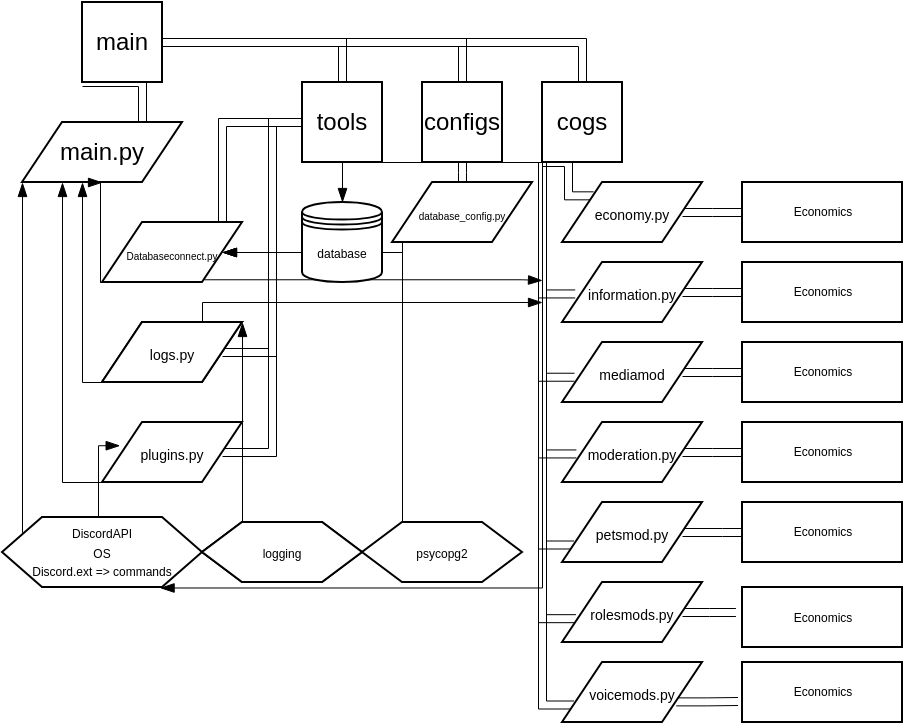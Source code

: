 <mxfile version="20.6.2" type="github">
  <diagram id="C5RBs43oDa-KdzZeNtuy" name="Page-1">
    <mxGraphModel dx="885" dy="622" grid="1" gridSize="10" guides="1" tooltips="1" connect="1" arrows="1" fold="1" page="1" pageScale="1" pageWidth="827" pageHeight="1169" math="0" shadow="0">
      <root>
        <mxCell id="WIyWlLk6GJQsqaUBKTNV-0" />
        <mxCell id="WIyWlLk6GJQsqaUBKTNV-1" parent="WIyWlLk6GJQsqaUBKTNV-0" />
        <mxCell id="SG1zuKh5IeB1S7d--06d-7" style="rounded=0;orthogonalLoop=1;jettySize=auto;html=1;exitX=0;exitY=1;exitDx=0;exitDy=0;strokeWidth=0.5;endArrow=blockThin;endFill=1;edgeStyle=elbowEdgeStyle;entryX=0.75;entryY=0;entryDx=0;entryDy=0;shape=link;" edge="1" parent="WIyWlLk6GJQsqaUBKTNV-1" source="SG1zuKh5IeB1S7d--06d-0" target="SG1zuKh5IeB1S7d--06d-1">
          <mxGeometry relative="1" as="geometry">
            <mxPoint x="110" y="110" as="targetPoint" />
            <Array as="points">
              <mxPoint x="70" y="90" />
              <mxPoint x="90" y="40" />
            </Array>
          </mxGeometry>
        </mxCell>
        <mxCell id="SG1zuKh5IeB1S7d--06d-9" style="edgeStyle=elbowEdgeStyle;rounded=0;orthogonalLoop=1;jettySize=auto;html=1;strokeWidth=0.5;endArrow=blockThin;endFill=1;shape=link;" edge="1" parent="WIyWlLk6GJQsqaUBKTNV-1" source="SG1zuKh5IeB1S7d--06d-0" target="SG1zuKh5IeB1S7d--06d-8">
          <mxGeometry relative="1" as="geometry">
            <Array as="points">
              <mxPoint x="170" y="60" />
            </Array>
          </mxGeometry>
        </mxCell>
        <mxCell id="SG1zuKh5IeB1S7d--06d-13" style="edgeStyle=elbowEdgeStyle;shape=link;rounded=0;orthogonalLoop=1;jettySize=auto;html=1;strokeWidth=0.5;endArrow=blockThin;endFill=1;" edge="1" parent="WIyWlLk6GJQsqaUBKTNV-1" source="SG1zuKh5IeB1S7d--06d-0" target="SG1zuKh5IeB1S7d--06d-12">
          <mxGeometry relative="1" as="geometry">
            <Array as="points">
              <mxPoint x="230" y="60" />
              <mxPoint x="260" y="60" />
            </Array>
          </mxGeometry>
        </mxCell>
        <mxCell id="SG1zuKh5IeB1S7d--06d-15" style="edgeStyle=elbowEdgeStyle;shape=link;rounded=0;orthogonalLoop=1;jettySize=auto;html=1;strokeWidth=0.5;endArrow=blockThin;endFill=1;" edge="1" parent="WIyWlLk6GJQsqaUBKTNV-1" source="SG1zuKh5IeB1S7d--06d-0" target="SG1zuKh5IeB1S7d--06d-14">
          <mxGeometry relative="1" as="geometry">
            <Array as="points">
              <mxPoint x="290" y="60" />
              <mxPoint x="300" y="70" />
              <mxPoint x="310" y="60" />
            </Array>
          </mxGeometry>
        </mxCell>
        <mxCell id="SG1zuKh5IeB1S7d--06d-0" value="main" style="whiteSpace=wrap;html=1;aspect=fixed;" vertex="1" parent="WIyWlLk6GJQsqaUBKTNV-1">
          <mxGeometry x="40" y="40" width="40" height="40" as="geometry" />
        </mxCell>
        <mxCell id="SG1zuKh5IeB1S7d--06d-1" value="main.py" style="shape=parallelogram;perimeter=parallelogramPerimeter;whiteSpace=wrap;html=1;fixedSize=1;" vertex="1" parent="WIyWlLk6GJQsqaUBKTNV-1">
          <mxGeometry x="10" y="100" width="80" height="30" as="geometry" />
        </mxCell>
        <mxCell id="SG1zuKh5IeB1S7d--06d-17" value="" style="edgeStyle=elbowEdgeStyle;rounded=0;orthogonalLoop=1;jettySize=auto;html=1;strokeWidth=0.5;endArrow=blockThin;endFill=1;shape=link;" edge="1" parent="WIyWlLk6GJQsqaUBKTNV-1" source="SG1zuKh5IeB1S7d--06d-8" target="SG1zuKh5IeB1S7d--06d-16">
          <mxGeometry relative="1" as="geometry">
            <Array as="points">
              <mxPoint x="110" y="140" />
            </Array>
          </mxGeometry>
        </mxCell>
        <mxCell id="SG1zuKh5IeB1S7d--06d-23" style="edgeStyle=elbowEdgeStyle;rounded=0;orthogonalLoop=1;jettySize=auto;html=1;strokeWidth=0.5;fontSize=7;endArrow=blockThin;endFill=1;shape=link;" edge="1" parent="WIyWlLk6GJQsqaUBKTNV-1" source="SG1zuKh5IeB1S7d--06d-8" target="SG1zuKh5IeB1S7d--06d-22">
          <mxGeometry relative="1" as="geometry" />
        </mxCell>
        <mxCell id="SG1zuKh5IeB1S7d--06d-25" style="edgeStyle=elbowEdgeStyle;rounded=0;orthogonalLoop=1;jettySize=auto;html=1;strokeWidth=0.5;fontSize=7;endArrow=blockThin;endFill=1;shape=link;" edge="1" parent="WIyWlLk6GJQsqaUBKTNV-1" source="SG1zuKh5IeB1S7d--06d-8" target="SG1zuKh5IeB1S7d--06d-24">
          <mxGeometry relative="1" as="geometry" />
        </mxCell>
        <mxCell id="SG1zuKh5IeB1S7d--06d-8" value="tools&lt;br&gt;" style="whiteSpace=wrap;html=1;aspect=fixed;" vertex="1" parent="WIyWlLk6GJQsqaUBKTNV-1">
          <mxGeometry x="150" y="80" width="40" height="40" as="geometry" />
        </mxCell>
        <mxCell id="SG1zuKh5IeB1S7d--06d-27" value="" style="edgeStyle=elbowEdgeStyle;rounded=0;orthogonalLoop=1;jettySize=auto;html=1;strokeWidth=0.5;fontSize=5;endArrow=blockThin;endFill=1;shape=link;" edge="1" parent="WIyWlLk6GJQsqaUBKTNV-1" source="SG1zuKh5IeB1S7d--06d-12" target="SG1zuKh5IeB1S7d--06d-26">
          <mxGeometry relative="1" as="geometry" />
        </mxCell>
        <mxCell id="SG1zuKh5IeB1S7d--06d-12" value="configs" style="whiteSpace=wrap;html=1;aspect=fixed;" vertex="1" parent="WIyWlLk6GJQsqaUBKTNV-1">
          <mxGeometry x="210" y="80" width="40" height="40" as="geometry" />
        </mxCell>
        <mxCell id="SG1zuKh5IeB1S7d--06d-36" style="edgeStyle=elbowEdgeStyle;rounded=0;orthogonalLoop=1;jettySize=auto;html=1;exitX=0;exitY=1;exitDx=0;exitDy=0;entryX=0;entryY=0;entryDx=0;entryDy=0;strokeWidth=0.5;fontSize=5;endArrow=blockThin;endFill=1;shape=link;" edge="1" parent="WIyWlLk6GJQsqaUBKTNV-1" source="SG1zuKh5IeB1S7d--06d-14" target="SG1zuKh5IeB1S7d--06d-29">
          <mxGeometry relative="1" as="geometry" />
        </mxCell>
        <mxCell id="SG1zuKh5IeB1S7d--06d-37" style="edgeStyle=elbowEdgeStyle;rounded=0;orthogonalLoop=1;jettySize=auto;html=1;entryX=0.091;entryY=0.524;entryDx=0;entryDy=0;entryPerimeter=0;strokeWidth=0.5;fontSize=5;endArrow=blockThin;endFill=1;shape=link;" edge="1" parent="WIyWlLk6GJQsqaUBKTNV-1" source="SG1zuKh5IeB1S7d--06d-14" target="SG1zuKh5IeB1S7d--06d-30">
          <mxGeometry relative="1" as="geometry">
            <Array as="points">
              <mxPoint x="270" y="180" />
            </Array>
          </mxGeometry>
        </mxCell>
        <mxCell id="SG1zuKh5IeB1S7d--06d-39" style="edgeStyle=elbowEdgeStyle;rounded=0;orthogonalLoop=1;jettySize=auto;html=1;entryX=0.086;entryY=0.579;entryDx=0;entryDy=0;entryPerimeter=0;strokeWidth=0.5;fontSize=5;endArrow=blockThin;endFill=1;shape=link;" edge="1" parent="WIyWlLk6GJQsqaUBKTNV-1" source="SG1zuKh5IeB1S7d--06d-14" target="SG1zuKh5IeB1S7d--06d-31">
          <mxGeometry relative="1" as="geometry">
            <Array as="points">
              <mxPoint x="270" y="170" />
            </Array>
          </mxGeometry>
        </mxCell>
        <mxCell id="SG1zuKh5IeB1S7d--06d-40" style="edgeStyle=elbowEdgeStyle;rounded=0;orthogonalLoop=1;jettySize=auto;html=1;entryX=0.099;entryY=0.524;entryDx=0;entryDy=0;entryPerimeter=0;strokeWidth=0.5;fontSize=5;endArrow=blockThin;endFill=1;shape=link;" edge="1" parent="WIyWlLk6GJQsqaUBKTNV-1" source="SG1zuKh5IeB1S7d--06d-14" target="SG1zuKh5IeB1S7d--06d-32">
          <mxGeometry relative="1" as="geometry">
            <Array as="points">
              <mxPoint x="270" y="260" />
            </Array>
          </mxGeometry>
        </mxCell>
        <mxCell id="SG1zuKh5IeB1S7d--06d-41" style="edgeStyle=elbowEdgeStyle;rounded=0;orthogonalLoop=1;jettySize=auto;html=1;entryX=0;entryY=0.75;entryDx=0;entryDy=0;strokeWidth=0.5;fontSize=5;endArrow=blockThin;endFill=1;shape=link;" edge="1" parent="WIyWlLk6GJQsqaUBKTNV-1" source="SG1zuKh5IeB1S7d--06d-14" target="SG1zuKh5IeB1S7d--06d-33">
          <mxGeometry relative="1" as="geometry">
            <Array as="points">
              <mxPoint x="270" y="260" />
            </Array>
          </mxGeometry>
        </mxCell>
        <mxCell id="SG1zuKh5IeB1S7d--06d-42" style="edgeStyle=elbowEdgeStyle;rounded=0;orthogonalLoop=1;jettySize=auto;html=1;entryX=0.096;entryY=0.603;entryDx=0;entryDy=0;entryPerimeter=0;strokeWidth=0.5;fontSize=5;endArrow=blockThin;endFill=1;shape=link;" edge="1" parent="WIyWlLk6GJQsqaUBKTNV-1" source="SG1zuKh5IeB1S7d--06d-14" target="SG1zuKh5IeB1S7d--06d-34">
          <mxGeometry relative="1" as="geometry">
            <Array as="points">
              <mxPoint x="270" y="290" />
            </Array>
          </mxGeometry>
        </mxCell>
        <mxCell id="SG1zuKh5IeB1S7d--06d-43" style="edgeStyle=elbowEdgeStyle;rounded=0;orthogonalLoop=1;jettySize=auto;html=1;entryX=0;entryY=0.75;entryDx=0;entryDy=0;strokeWidth=0.5;fontSize=5;endArrow=blockThin;endFill=1;shape=link;" edge="1" parent="WIyWlLk6GJQsqaUBKTNV-1" source="SG1zuKh5IeB1S7d--06d-14" target="SG1zuKh5IeB1S7d--06d-35">
          <mxGeometry relative="1" as="geometry">
            <Array as="points">
              <mxPoint x="270" y="130" />
              <mxPoint x="270" y="300" />
            </Array>
          </mxGeometry>
        </mxCell>
        <mxCell id="SG1zuKh5IeB1S7d--06d-92" style="edgeStyle=elbowEdgeStyle;rounded=0;orthogonalLoop=1;jettySize=auto;html=1;exitX=0;exitY=1;exitDx=0;exitDy=0;entryX=0.5;entryY=0;entryDx=0;entryDy=0;strokeWidth=0.5;fontSize=6;endArrow=blockThin;endFill=1;" edge="1" parent="WIyWlLk6GJQsqaUBKTNV-1" source="SG1zuKh5IeB1S7d--06d-14" target="SG1zuKh5IeB1S7d--06d-66">
          <mxGeometry relative="1" as="geometry">
            <Array as="points">
              <mxPoint x="170" y="140" />
            </Array>
          </mxGeometry>
        </mxCell>
        <mxCell id="SG1zuKh5IeB1S7d--06d-93" style="edgeStyle=elbowEdgeStyle;rounded=0;orthogonalLoop=1;jettySize=auto;html=1;entryX=0.788;entryY=1.007;entryDx=0;entryDy=0;strokeWidth=0.5;fontSize=6;endArrow=blockThin;endFill=1;entryPerimeter=0;" edge="1" parent="WIyWlLk6GJQsqaUBKTNV-1" source="SG1zuKh5IeB1S7d--06d-14" target="SG1zuKh5IeB1S7d--06d-49">
          <mxGeometry relative="1" as="geometry">
            <Array as="points">
              <mxPoint x="270" y="130" />
              <mxPoint x="240" y="350" />
              <mxPoint x="120" y="350" />
              <mxPoint x="270" y="290" />
              <mxPoint x="180" y="350" />
              <mxPoint x="280" y="290" />
              <mxPoint x="90" y="370" />
            </Array>
          </mxGeometry>
        </mxCell>
        <mxCell id="SG1zuKh5IeB1S7d--06d-14" value="cogs" style="whiteSpace=wrap;html=1;aspect=fixed;" vertex="1" parent="WIyWlLk6GJQsqaUBKTNV-1">
          <mxGeometry x="270" y="80" width="40" height="40" as="geometry" />
        </mxCell>
        <mxCell id="SG1zuKh5IeB1S7d--06d-52" style="edgeStyle=elbowEdgeStyle;rounded=0;orthogonalLoop=1;jettySize=auto;html=1;exitX=0;exitY=1;exitDx=0;exitDy=0;strokeWidth=0.5;fontSize=6;endArrow=blockThin;endFill=1;" edge="1" parent="WIyWlLk6GJQsqaUBKTNV-1" source="SG1zuKh5IeB1S7d--06d-16">
          <mxGeometry relative="1" as="geometry">
            <mxPoint x="50" y="130" as="targetPoint" />
            <Array as="points">
              <mxPoint x="49" y="130" />
            </Array>
          </mxGeometry>
        </mxCell>
        <mxCell id="SG1zuKh5IeB1S7d--06d-89" style="edgeStyle=elbowEdgeStyle;rounded=0;orthogonalLoop=1;jettySize=auto;html=1;exitX=0.75;exitY=1;exitDx=0;exitDy=0;strokeWidth=0.5;fontSize=6;endArrow=blockThin;endFill=1;" edge="1" parent="WIyWlLk6GJQsqaUBKTNV-1" source="SG1zuKh5IeB1S7d--06d-16">
          <mxGeometry relative="1" as="geometry">
            <mxPoint x="270" y="179" as="targetPoint" />
            <Array as="points">
              <mxPoint x="260" y="190" />
              <mxPoint x="100" y="190" />
            </Array>
          </mxGeometry>
        </mxCell>
        <mxCell id="SG1zuKh5IeB1S7d--06d-16" value="&lt;font style=&quot;font-size: 5px;&quot;&gt;Databaseconnect.py&lt;/font&gt;" style="shape=parallelogram;perimeter=parallelogramPerimeter;whiteSpace=wrap;html=1;fixedSize=1;" vertex="1" parent="WIyWlLk6GJQsqaUBKTNV-1">
          <mxGeometry x="50" y="150" width="70" height="30" as="geometry" />
        </mxCell>
        <mxCell id="SG1zuKh5IeB1S7d--06d-51" style="edgeStyle=elbowEdgeStyle;rounded=0;orthogonalLoop=1;jettySize=auto;html=1;exitX=0;exitY=1;exitDx=0;exitDy=0;strokeWidth=0.5;fontSize=6;endArrow=blockThin;endFill=1;" edge="1" parent="WIyWlLk6GJQsqaUBKTNV-1" source="SG1zuKh5IeB1S7d--06d-22">
          <mxGeometry relative="1" as="geometry">
            <mxPoint x="40" y="130" as="targetPoint" />
            <Array as="points">
              <mxPoint x="40" y="180" />
            </Array>
          </mxGeometry>
        </mxCell>
        <mxCell id="SG1zuKh5IeB1S7d--06d-22" value="&lt;font style=&quot;font-size: 7px;&quot;&gt;logs.py&lt;/font&gt;" style="shape=parallelogram;perimeter=parallelogramPerimeter;whiteSpace=wrap;html=1;fixedSize=1;" vertex="1" parent="WIyWlLk6GJQsqaUBKTNV-1">
          <mxGeometry x="50" y="200" width="70" height="30" as="geometry" />
        </mxCell>
        <mxCell id="SG1zuKh5IeB1S7d--06d-50" style="edgeStyle=elbowEdgeStyle;rounded=0;orthogonalLoop=1;jettySize=auto;html=1;exitX=0;exitY=1;exitDx=0;exitDy=0;entryX=0.25;entryY=1;entryDx=0;entryDy=0;strokeWidth=0.5;fontSize=6;endArrow=blockThin;endFill=1;" edge="1" parent="WIyWlLk6GJQsqaUBKTNV-1" source="SG1zuKh5IeB1S7d--06d-24" target="SG1zuKh5IeB1S7d--06d-1">
          <mxGeometry relative="1" as="geometry">
            <Array as="points">
              <mxPoint x="30" y="210" />
            </Array>
          </mxGeometry>
        </mxCell>
        <mxCell id="SG1zuKh5IeB1S7d--06d-24" value="&lt;font style=&quot;font-size: 7px;&quot;&gt;plugins.py&lt;br&gt;&lt;/font&gt;" style="shape=parallelogram;perimeter=parallelogramPerimeter;whiteSpace=wrap;html=1;fixedSize=1;" vertex="1" parent="WIyWlLk6GJQsqaUBKTNV-1">
          <mxGeometry x="50" y="250" width="70" height="30" as="geometry" />
        </mxCell>
        <mxCell id="SG1zuKh5IeB1S7d--06d-61" style="edgeStyle=elbowEdgeStyle;rounded=0;orthogonalLoop=1;jettySize=auto;html=1;exitX=0;exitY=1;exitDx=0;exitDy=0;entryX=1;entryY=0.5;entryDx=0;entryDy=0;strokeWidth=0.5;fontSize=6;endArrow=blockThin;endFill=1;" edge="1" parent="WIyWlLk6GJQsqaUBKTNV-1" source="SG1zuKh5IeB1S7d--06d-26" target="SG1zuKh5IeB1S7d--06d-16">
          <mxGeometry relative="1" as="geometry">
            <Array as="points">
              <mxPoint x="200" y="170" />
              <mxPoint x="170" y="170" />
            </Array>
          </mxGeometry>
        </mxCell>
        <mxCell id="SG1zuKh5IeB1S7d--06d-26" value="&lt;font style=&quot;font-size: 5px;&quot;&gt;database_config.py&lt;/font&gt;" style="shape=parallelogram;perimeter=parallelogramPerimeter;whiteSpace=wrap;html=1;fixedSize=1;" vertex="1" parent="WIyWlLk6GJQsqaUBKTNV-1">
          <mxGeometry x="195" y="130" width="70" height="30" as="geometry" />
        </mxCell>
        <mxCell id="SG1zuKh5IeB1S7d--06d-65" style="edgeStyle=elbowEdgeStyle;rounded=0;orthogonalLoop=1;jettySize=auto;html=1;exitX=1;exitY=0.5;exitDx=0;exitDy=0;entryX=0;entryY=0.5;entryDx=0;entryDy=0;strokeWidth=0.5;fontSize=6;endArrow=blockThin;endFill=1;shape=link;" edge="1" parent="WIyWlLk6GJQsqaUBKTNV-1" source="SG1zuKh5IeB1S7d--06d-29" target="SG1zuKh5IeB1S7d--06d-62">
          <mxGeometry relative="1" as="geometry" />
        </mxCell>
        <mxCell id="SG1zuKh5IeB1S7d--06d-29" value="&lt;font style=&quot;font-size: 7px;&quot;&gt;economy.py&lt;br&gt;&lt;/font&gt;" style="shape=parallelogram;perimeter=parallelogramPerimeter;whiteSpace=wrap;html=1;fixedSize=1;" vertex="1" parent="WIyWlLk6GJQsqaUBKTNV-1">
          <mxGeometry x="280" y="130" width="70" height="30" as="geometry" />
        </mxCell>
        <mxCell id="SG1zuKh5IeB1S7d--06d-84" style="edgeStyle=elbowEdgeStyle;shape=link;rounded=0;orthogonalLoop=1;jettySize=auto;html=1;exitX=1;exitY=0.5;exitDx=0;exitDy=0;entryX=0;entryY=0.5;entryDx=0;entryDy=0;strokeWidth=0.5;fontSize=6;endArrow=blockThin;endFill=1;" edge="1" parent="WIyWlLk6GJQsqaUBKTNV-1" source="SG1zuKh5IeB1S7d--06d-30" target="SG1zuKh5IeB1S7d--06d-68">
          <mxGeometry relative="1" as="geometry" />
        </mxCell>
        <mxCell id="SG1zuKh5IeB1S7d--06d-30" value="&lt;span style=&quot;font-size: 7px;&quot;&gt;information.py&lt;/span&gt;" style="shape=parallelogram;perimeter=parallelogramPerimeter;whiteSpace=wrap;html=1;fixedSize=1;" vertex="1" parent="WIyWlLk6GJQsqaUBKTNV-1">
          <mxGeometry x="280" y="170" width="70" height="30" as="geometry" />
        </mxCell>
        <mxCell id="SG1zuKh5IeB1S7d--06d-80" style="edgeStyle=elbowEdgeStyle;shape=link;rounded=0;orthogonalLoop=1;jettySize=auto;html=1;exitX=1;exitY=0.5;exitDx=0;exitDy=0;entryX=0;entryY=0.5;entryDx=0;entryDy=0;strokeWidth=0.5;fontSize=6;endArrow=blockThin;endFill=1;" edge="1" parent="WIyWlLk6GJQsqaUBKTNV-1" source="SG1zuKh5IeB1S7d--06d-31" target="SG1zuKh5IeB1S7d--06d-69">
          <mxGeometry relative="1" as="geometry" />
        </mxCell>
        <mxCell id="SG1zuKh5IeB1S7d--06d-31" value="&lt;font style=&quot;font-size: 7px;&quot;&gt;mediamod&lt;/font&gt;" style="shape=parallelogram;perimeter=parallelogramPerimeter;whiteSpace=wrap;html=1;fixedSize=1;" vertex="1" parent="WIyWlLk6GJQsqaUBKTNV-1">
          <mxGeometry x="280" y="210" width="70" height="30" as="geometry" />
        </mxCell>
        <mxCell id="SG1zuKh5IeB1S7d--06d-79" style="edgeStyle=elbowEdgeStyle;shape=link;rounded=0;orthogonalLoop=1;jettySize=auto;html=1;exitX=1;exitY=0.5;exitDx=0;exitDy=0;entryX=0;entryY=0.5;entryDx=0;entryDy=0;strokeWidth=0.5;fontSize=6;endArrow=blockThin;endFill=1;" edge="1" parent="WIyWlLk6GJQsqaUBKTNV-1" source="SG1zuKh5IeB1S7d--06d-32" target="SG1zuKh5IeB1S7d--06d-70">
          <mxGeometry relative="1" as="geometry" />
        </mxCell>
        <mxCell id="SG1zuKh5IeB1S7d--06d-32" value="&lt;font style=&quot;font-size: 7px;&quot;&gt;moderation.py&lt;/font&gt;" style="shape=parallelogram;perimeter=parallelogramPerimeter;whiteSpace=wrap;html=1;fixedSize=1;" vertex="1" parent="WIyWlLk6GJQsqaUBKTNV-1">
          <mxGeometry x="280" y="250" width="70" height="30" as="geometry" />
        </mxCell>
        <mxCell id="SG1zuKh5IeB1S7d--06d-76" value="" style="edgeStyle=elbowEdgeStyle;shape=link;rounded=0;orthogonalLoop=1;jettySize=auto;html=1;strokeWidth=0.5;fontSize=6;endArrow=blockThin;endFill=1;" edge="1" parent="WIyWlLk6GJQsqaUBKTNV-1" source="SG1zuKh5IeB1S7d--06d-33" target="SG1zuKh5IeB1S7d--06d-72">
          <mxGeometry relative="1" as="geometry" />
        </mxCell>
        <mxCell id="SG1zuKh5IeB1S7d--06d-33" value="&lt;span style=&quot;font-size: 7px;&quot;&gt;petsmod.py&lt;/span&gt;" style="shape=parallelogram;perimeter=parallelogramPerimeter;whiteSpace=wrap;html=1;fixedSize=1;" vertex="1" parent="WIyWlLk6GJQsqaUBKTNV-1">
          <mxGeometry x="280" y="290" width="70" height="30" as="geometry" />
        </mxCell>
        <mxCell id="SG1zuKh5IeB1S7d--06d-75" style="edgeStyle=elbowEdgeStyle;shape=link;rounded=0;orthogonalLoop=1;jettySize=auto;html=1;exitX=1;exitY=0.5;exitDx=0;exitDy=0;entryX=-0.041;entryY=0.417;entryDx=0;entryDy=0;entryPerimeter=0;strokeWidth=0.5;fontSize=6;endArrow=blockThin;endFill=1;" edge="1" parent="WIyWlLk6GJQsqaUBKTNV-1" source="SG1zuKh5IeB1S7d--06d-34" target="SG1zuKh5IeB1S7d--06d-71">
          <mxGeometry relative="1" as="geometry" />
        </mxCell>
        <mxCell id="SG1zuKh5IeB1S7d--06d-34" value="&lt;font style=&quot;font-size: 7px;&quot;&gt;rolesmods.py&lt;/font&gt;" style="shape=parallelogram;perimeter=parallelogramPerimeter;whiteSpace=wrap;html=1;fixedSize=1;" vertex="1" parent="WIyWlLk6GJQsqaUBKTNV-1">
          <mxGeometry x="280" y="330" width="70" height="30" as="geometry" />
        </mxCell>
        <mxCell id="SG1zuKh5IeB1S7d--06d-74" style="edgeStyle=elbowEdgeStyle;rounded=0;orthogonalLoop=1;jettySize=auto;html=1;exitX=1;exitY=0.75;exitDx=0;exitDy=0;entryX=-0.028;entryY=0.65;entryDx=0;entryDy=0;strokeWidth=0.5;fontSize=6;endArrow=blockThin;endFill=1;shape=link;entryPerimeter=0;" edge="1" parent="WIyWlLk6GJQsqaUBKTNV-1" source="SG1zuKh5IeB1S7d--06d-35" target="SG1zuKh5IeB1S7d--06d-73">
          <mxGeometry relative="1" as="geometry" />
        </mxCell>
        <mxCell id="SG1zuKh5IeB1S7d--06d-35" value="&lt;font style=&quot;font-size: 7px;&quot;&gt;voicemods.py&lt;/font&gt;" style="shape=parallelogram;perimeter=parallelogramPerimeter;whiteSpace=wrap;html=1;fixedSize=1;" vertex="1" parent="WIyWlLk6GJQsqaUBKTNV-1">
          <mxGeometry x="280" y="370" width="70" height="30" as="geometry" />
        </mxCell>
        <mxCell id="SG1zuKh5IeB1S7d--06d-47" style="edgeStyle=elbowEdgeStyle;rounded=0;orthogonalLoop=1;jettySize=auto;html=1;exitX=0.5;exitY=0;exitDx=0;exitDy=0;entryX=0;entryY=1;entryDx=0;entryDy=0;strokeWidth=0.5;fontSize=8;endArrow=blockThin;endFill=1;" edge="1" parent="WIyWlLk6GJQsqaUBKTNV-1" target="SG1zuKh5IeB1S7d--06d-1">
          <mxGeometry relative="1" as="geometry">
            <mxPoint x="25.0" y="305" as="sourcePoint" />
            <Array as="points">
              <mxPoint x="10" y="170" />
              <mxPoint x="25" y="180" />
              <mxPoint x="26" y="133" />
            </Array>
          </mxGeometry>
        </mxCell>
        <mxCell id="SG1zuKh5IeB1S7d--06d-53" style="edgeStyle=elbowEdgeStyle;rounded=0;orthogonalLoop=1;jettySize=auto;html=1;exitX=0.375;exitY=0;exitDx=0;exitDy=0;entryX=0.126;entryY=0.387;entryDx=0;entryDy=0;entryPerimeter=0;strokeWidth=0.5;fontSize=6;endArrow=blockThin;endFill=1;" edge="1" parent="WIyWlLk6GJQsqaUBKTNV-1" source="SG1zuKh5IeB1S7d--06d-49" target="SG1zuKh5IeB1S7d--06d-24">
          <mxGeometry relative="1" as="geometry" />
        </mxCell>
        <mxCell id="SG1zuKh5IeB1S7d--06d-49" value="&lt;font style=&quot;font-size: 6px;&quot;&gt;DiscordAPI&lt;br&gt;OS&lt;br&gt;Discord.ext =&amp;gt; commands&lt;/font&gt;" style="shape=hexagon;perimeter=hexagonPerimeter2;whiteSpace=wrap;html=1;fixedSize=1;fontSize=8;" vertex="1" parent="WIyWlLk6GJQsqaUBKTNV-1">
          <mxGeometry y="297.5" width="100" height="35" as="geometry" />
        </mxCell>
        <mxCell id="SG1zuKh5IeB1S7d--06d-55" style="edgeStyle=elbowEdgeStyle;rounded=0;orthogonalLoop=1;jettySize=auto;html=1;entryX=1;entryY=0;entryDx=0;entryDy=0;strokeWidth=0.5;fontSize=6;endArrow=blockThin;endFill=1;" edge="1" parent="WIyWlLk6GJQsqaUBKTNV-1" source="SG1zuKh5IeB1S7d--06d-54" target="SG1zuKh5IeB1S7d--06d-22">
          <mxGeometry relative="1" as="geometry" />
        </mxCell>
        <mxCell id="SG1zuKh5IeB1S7d--06d-54" value="&lt;span style=&quot;font-size: 6px;&quot;&gt;logging&lt;/span&gt;" style="shape=hexagon;perimeter=hexagonPerimeter2;whiteSpace=wrap;html=1;fixedSize=1;fontSize=8;" vertex="1" parent="WIyWlLk6GJQsqaUBKTNV-1">
          <mxGeometry x="100" y="300" width="80" height="30" as="geometry" />
        </mxCell>
        <mxCell id="SG1zuKh5IeB1S7d--06d-56" value="&lt;span style=&quot;font-size: 6px;&quot;&gt;logging&lt;/span&gt;" style="shape=hexagon;perimeter=hexagonPerimeter2;whiteSpace=wrap;html=1;fixedSize=1;fontSize=8;" vertex="1" parent="WIyWlLk6GJQsqaUBKTNV-1">
          <mxGeometry x="100" y="300" width="80" height="30" as="geometry" />
        </mxCell>
        <mxCell id="SG1zuKh5IeB1S7d--06d-91" style="edgeStyle=elbowEdgeStyle;rounded=0;orthogonalLoop=1;jettySize=auto;html=1;exitX=0.75;exitY=0;exitDx=0;exitDy=0;strokeWidth=0.5;fontSize=6;endArrow=blockThin;endFill=1;" edge="1" parent="WIyWlLk6GJQsqaUBKTNV-1" source="SG1zuKh5IeB1S7d--06d-57">
          <mxGeometry relative="1" as="geometry">
            <mxPoint x="270" y="190" as="targetPoint" />
            <Array as="points">
              <mxPoint x="100" y="190" />
            </Array>
          </mxGeometry>
        </mxCell>
        <mxCell id="SG1zuKh5IeB1S7d--06d-57" value="&lt;font style=&quot;font-size: 7px;&quot;&gt;logs.py&lt;/font&gt;" style="shape=parallelogram;perimeter=parallelogramPerimeter;whiteSpace=wrap;html=1;fixedSize=1;" vertex="1" parent="WIyWlLk6GJQsqaUBKTNV-1">
          <mxGeometry x="50" y="200" width="70" height="30" as="geometry" />
        </mxCell>
        <mxCell id="SG1zuKh5IeB1S7d--06d-60" style="edgeStyle=elbowEdgeStyle;rounded=0;orthogonalLoop=1;jettySize=auto;html=1;entryX=1;entryY=0.5;entryDx=0;entryDy=0;strokeWidth=0.5;fontSize=6;endArrow=blockThin;endFill=1;" edge="1" parent="WIyWlLk6GJQsqaUBKTNV-1" source="SG1zuKh5IeB1S7d--06d-59" target="SG1zuKh5IeB1S7d--06d-16">
          <mxGeometry relative="1" as="geometry">
            <Array as="points">
              <mxPoint x="200" y="240" />
              <mxPoint x="160" y="165" />
              <mxPoint x="120" y="210" />
              <mxPoint x="170" y="170" />
            </Array>
          </mxGeometry>
        </mxCell>
        <mxCell id="SG1zuKh5IeB1S7d--06d-59" value="&lt;span style=&quot;font-size: 6px;&quot;&gt;psycopg2&lt;/span&gt;" style="shape=hexagon;perimeter=hexagonPerimeter2;whiteSpace=wrap;html=1;fixedSize=1;fontSize=8;" vertex="1" parent="WIyWlLk6GJQsqaUBKTNV-1">
          <mxGeometry x="180" y="300" width="80" height="30" as="geometry" />
        </mxCell>
        <mxCell id="SG1zuKh5IeB1S7d--06d-62" value="Economics" style="html=1;fontSize=6;" vertex="1" parent="WIyWlLk6GJQsqaUBKTNV-1">
          <mxGeometry x="370" y="130" width="80" height="30" as="geometry" />
        </mxCell>
        <mxCell id="SG1zuKh5IeB1S7d--06d-67" style="edgeStyle=elbowEdgeStyle;rounded=0;orthogonalLoop=1;jettySize=auto;html=1;entryX=1;entryY=0.5;entryDx=0;entryDy=0;strokeWidth=0.5;fontSize=6;endArrow=blockThin;endFill=1;" edge="1" parent="WIyWlLk6GJQsqaUBKTNV-1" source="SG1zuKh5IeB1S7d--06d-66" target="SG1zuKh5IeB1S7d--06d-16">
          <mxGeometry relative="1" as="geometry">
            <Array as="points">
              <mxPoint x="170" y="170" />
              <mxPoint x="220" y="180" />
            </Array>
          </mxGeometry>
        </mxCell>
        <mxCell id="SG1zuKh5IeB1S7d--06d-66" value="database" style="shape=datastore;whiteSpace=wrap;html=1;fontSize=6;" vertex="1" parent="WIyWlLk6GJQsqaUBKTNV-1">
          <mxGeometry x="150" y="140" width="40" height="40" as="geometry" />
        </mxCell>
        <mxCell id="SG1zuKh5IeB1S7d--06d-69" value="Economics" style="html=1;fontSize=6;" vertex="1" parent="WIyWlLk6GJQsqaUBKTNV-1">
          <mxGeometry x="370" y="210" width="80" height="30" as="geometry" />
        </mxCell>
        <mxCell id="SG1zuKh5IeB1S7d--06d-70" value="Economics" style="html=1;fontSize=6;" vertex="1" parent="WIyWlLk6GJQsqaUBKTNV-1">
          <mxGeometry x="370" y="250" width="80" height="30" as="geometry" />
        </mxCell>
        <mxCell id="SG1zuKh5IeB1S7d--06d-71" value="Economics" style="html=1;fontSize=6;" vertex="1" parent="WIyWlLk6GJQsqaUBKTNV-1">
          <mxGeometry x="370" y="332.5" width="80" height="30" as="geometry" />
        </mxCell>
        <mxCell id="SG1zuKh5IeB1S7d--06d-72" value="Economics" style="html=1;fontSize=6;" vertex="1" parent="WIyWlLk6GJQsqaUBKTNV-1">
          <mxGeometry x="370" y="290" width="80" height="30" as="geometry" />
        </mxCell>
        <mxCell id="SG1zuKh5IeB1S7d--06d-73" value="Economics" style="html=1;fontSize=6;" vertex="1" parent="WIyWlLk6GJQsqaUBKTNV-1">
          <mxGeometry x="370" y="370" width="80" height="30" as="geometry" />
        </mxCell>
        <mxCell id="SG1zuKh5IeB1S7d--06d-68" value="Economics" style="html=1;fontSize=6;" vertex="1" parent="WIyWlLk6GJQsqaUBKTNV-1">
          <mxGeometry x="370" y="170" width="80" height="30" as="geometry" />
        </mxCell>
      </root>
    </mxGraphModel>
  </diagram>
</mxfile>
